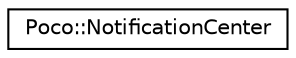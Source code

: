 digraph "Graphical Class Hierarchy"
{
 // LATEX_PDF_SIZE
  edge [fontname="Helvetica",fontsize="10",labelfontname="Helvetica",labelfontsize="10"];
  node [fontname="Helvetica",fontsize="10",shape=record];
  rankdir="LR";
  Node0 [label="Poco::NotificationCenter",height=0.2,width=0.4,color="black", fillcolor="white", style="filled",URL="$classPoco_1_1NotificationCenter.html",tooltip=" "];
}
